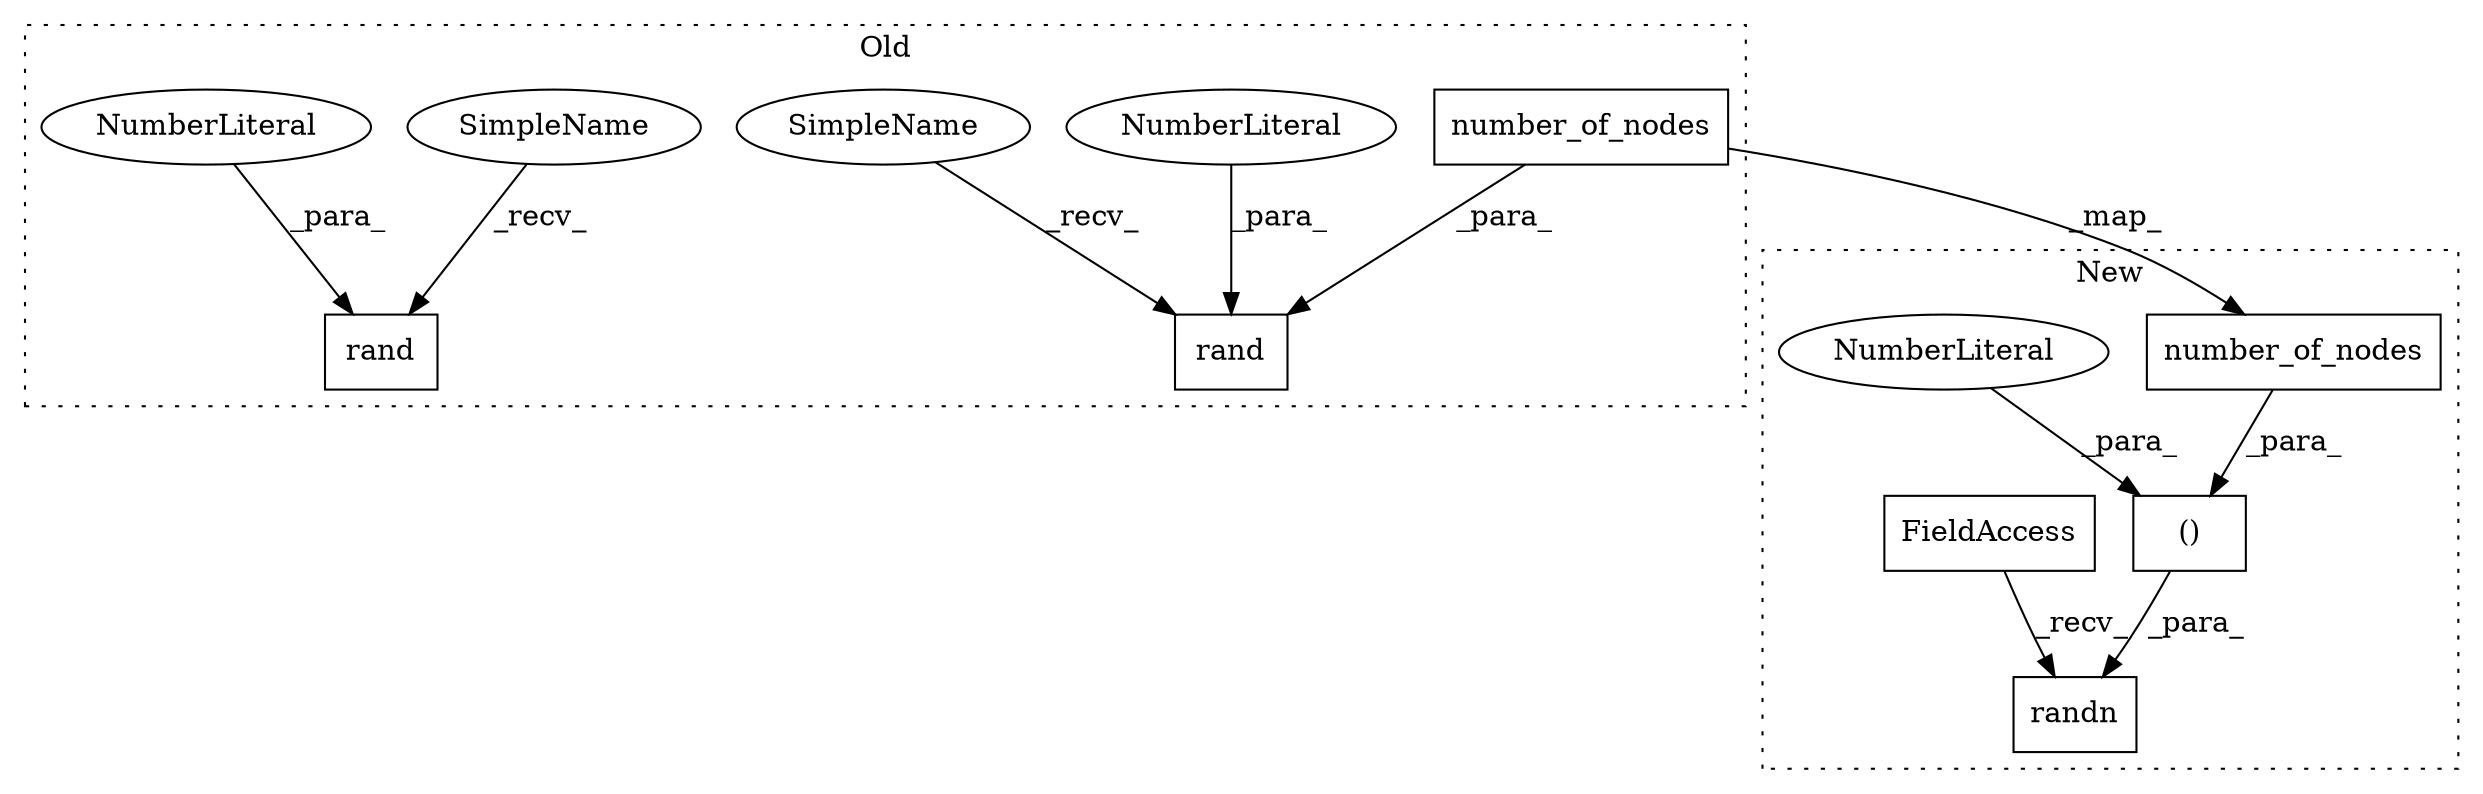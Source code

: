 digraph G {
subgraph cluster0 {
1 [label="number_of_nodes" a="32" s="2008" l="17" shape="box"];
4 [label="rand" a="32" s="2001,2027" l="5,1" shape="box"];
5 [label="rand" a="32" s="2243,2270" l="5,1" shape="box"];
6 [label="NumberLiteral" a="34" s="2269" l="1" shape="ellipse"];
8 [label="NumberLiteral" a="34" s="2026" l="1" shape="ellipse"];
11 [label="SimpleName" a="42" s="1995" l="5" shape="ellipse"];
12 [label="SimpleName" a="42" s="2237" l="5" shape="ellipse"];
label = "Old";
style="dotted";
}
subgraph cluster1 {
2 [label="number_of_nodes" a="32" s="2304" l="17" shape="box"];
3 [label="()" a="106" s="2302" l="33" shape="box"];
7 [label="NumberLiteral" a="34" s="2334" l="1" shape="ellipse"];
9 [label="randn" a="32" s="2291,2335" l="11,2" shape="box"];
10 [label="FieldAccess" a="22" s="2283" l="7" shape="box"];
label = "New";
style="dotted";
}
1 -> 4 [label="_para_"];
1 -> 2 [label="_map_"];
2 -> 3 [label="_para_"];
3 -> 9 [label="_para_"];
6 -> 5 [label="_para_"];
7 -> 3 [label="_para_"];
8 -> 4 [label="_para_"];
10 -> 9 [label="_recv_"];
11 -> 4 [label="_recv_"];
12 -> 5 [label="_recv_"];
}